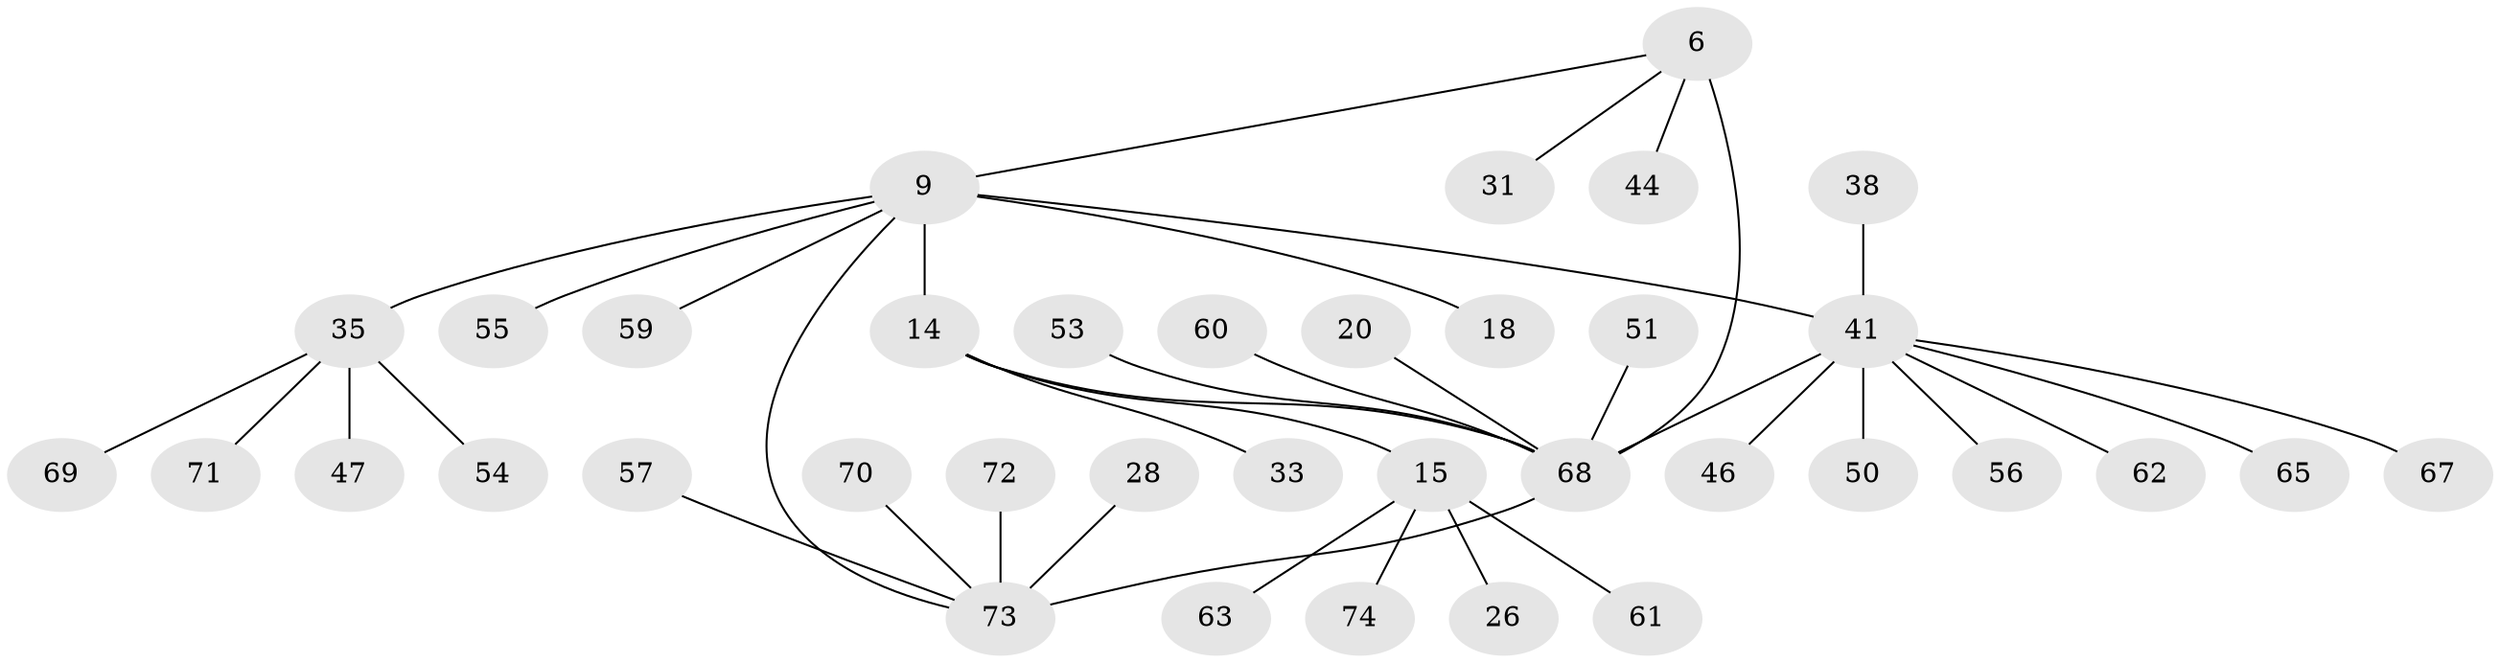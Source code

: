 // original degree distribution, {6: 0.05405405405405406, 7: 0.02702702702702703, 11: 0.02702702702702703, 4: 0.04054054054054054, 3: 0.06756756756756757, 8: 0.013513513513513514, 5: 0.04054054054054054, 1: 0.5945945945945946, 2: 0.13513513513513514}
// Generated by graph-tools (version 1.1) at 2025/55/03/09/25 04:55:37]
// undirected, 37 vertices, 39 edges
graph export_dot {
graph [start="1"]
  node [color=gray90,style=filled];
  6 [super="+5"];
  9 [super="+7+2"];
  14 [super="+13"];
  15;
  18;
  20;
  26;
  28;
  31;
  33;
  35 [super="+3"];
  38 [super="+25"];
  41 [super="+8"];
  44;
  46;
  47;
  50;
  51;
  53;
  54;
  55 [super="+39+49"];
  56;
  57 [super="+22"];
  59;
  60;
  61;
  62;
  63 [super="+58"];
  65;
  67 [super="+66"];
  68 [super="+24+11+64"];
  69;
  70 [super="+48"];
  71 [super="+21"];
  72;
  73 [super="+12"];
  74;
  6 -- 68 [weight=4];
  6 -- 9 [weight=2];
  6 -- 44;
  6 -- 31;
  9 -- 14 [weight=2];
  9 -- 41 [weight=3];
  9 -- 18;
  9 -- 59;
  9 -- 55;
  9 -- 73;
  9 -- 35 [weight=2];
  14 -- 15 [weight=2];
  14 -- 33;
  14 -- 68 [weight=2];
  15 -- 26;
  15 -- 61;
  15 -- 74;
  15 -- 63;
  20 -- 68;
  28 -- 73;
  35 -- 69;
  35 -- 54;
  35 -- 71;
  35 -- 47;
  38 -- 41;
  41 -- 65;
  41 -- 46;
  41 -- 50;
  41 -- 56;
  41 -- 62;
  41 -- 68;
  41 -- 67;
  51 -- 68;
  53 -- 68;
  57 -- 73;
  60 -- 68;
  68 -- 73 [weight=2];
  70 -- 73;
  72 -- 73;
}
